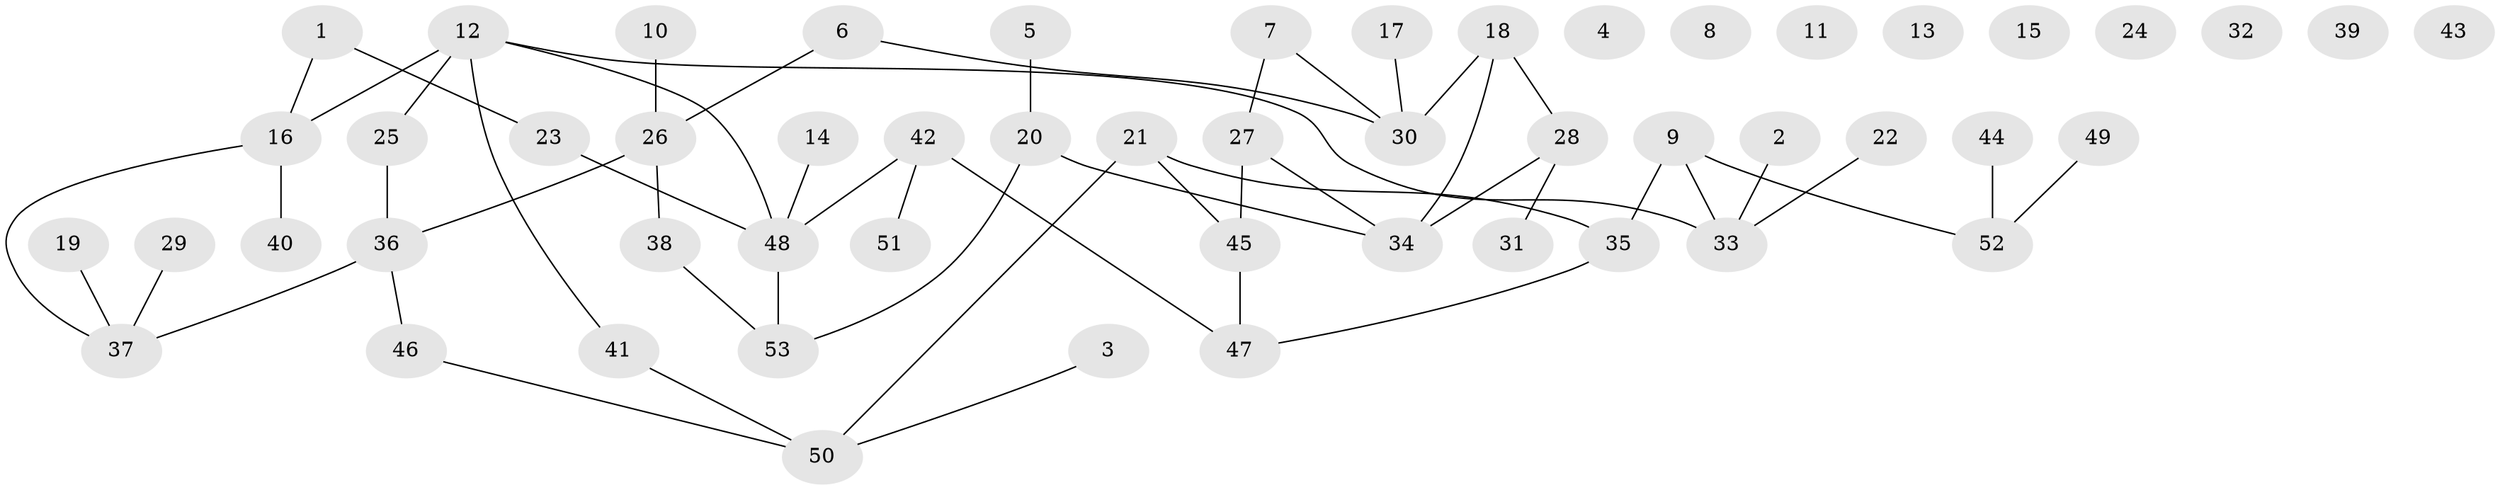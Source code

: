 // Generated by graph-tools (version 1.1) at 2025/25/03/09/25 03:25:17]
// undirected, 53 vertices, 54 edges
graph export_dot {
graph [start="1"]
  node [color=gray90,style=filled];
  1;
  2;
  3;
  4;
  5;
  6;
  7;
  8;
  9;
  10;
  11;
  12;
  13;
  14;
  15;
  16;
  17;
  18;
  19;
  20;
  21;
  22;
  23;
  24;
  25;
  26;
  27;
  28;
  29;
  30;
  31;
  32;
  33;
  34;
  35;
  36;
  37;
  38;
  39;
  40;
  41;
  42;
  43;
  44;
  45;
  46;
  47;
  48;
  49;
  50;
  51;
  52;
  53;
  1 -- 16;
  1 -- 23;
  2 -- 33;
  3 -- 50;
  5 -- 20;
  6 -- 26;
  6 -- 30;
  7 -- 27;
  7 -- 30;
  9 -- 33;
  9 -- 35;
  9 -- 52;
  10 -- 26;
  12 -- 16;
  12 -- 25;
  12 -- 33;
  12 -- 41;
  12 -- 48;
  14 -- 48;
  16 -- 37;
  16 -- 40;
  17 -- 30;
  18 -- 28;
  18 -- 30;
  18 -- 34;
  19 -- 37;
  20 -- 34;
  20 -- 53;
  21 -- 35;
  21 -- 45;
  21 -- 50;
  22 -- 33;
  23 -- 48;
  25 -- 36;
  26 -- 36;
  26 -- 38;
  27 -- 34;
  27 -- 45;
  28 -- 31;
  28 -- 34;
  29 -- 37;
  35 -- 47;
  36 -- 37;
  36 -- 46;
  38 -- 53;
  41 -- 50;
  42 -- 47;
  42 -- 48;
  42 -- 51;
  44 -- 52;
  45 -- 47;
  46 -- 50;
  48 -- 53;
  49 -- 52;
}
